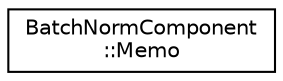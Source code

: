 digraph "Graphical Class Hierarchy"
{
  edge [fontname="Helvetica",fontsize="10",labelfontname="Helvetica",labelfontsize="10"];
  node [fontname="Helvetica",fontsize="10",shape=record];
  rankdir="LR";
  Node0 [label="BatchNormComponent\l::Memo",height=0.2,width=0.4,color="black", fillcolor="white", style="filled",URL="$structkaldi_1_1nnet3_1_1BatchNormComponent_1_1Memo.html"];
}
